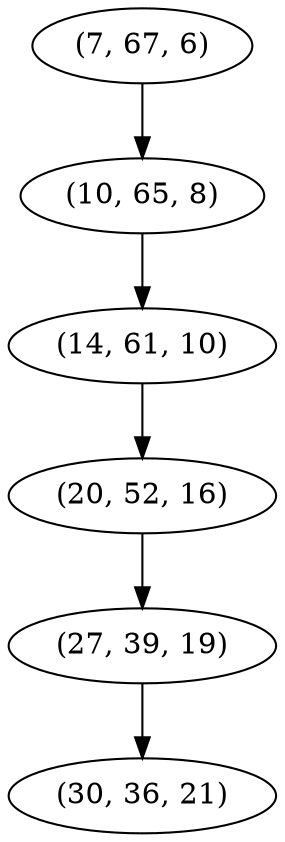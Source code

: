digraph tree {
    "(7, 67, 6)";
    "(10, 65, 8)";
    "(14, 61, 10)";
    "(20, 52, 16)";
    "(27, 39, 19)";
    "(30, 36, 21)";
    "(7, 67, 6)" -> "(10, 65, 8)";
    "(10, 65, 8)" -> "(14, 61, 10)";
    "(14, 61, 10)" -> "(20, 52, 16)";
    "(20, 52, 16)" -> "(27, 39, 19)";
    "(27, 39, 19)" -> "(30, 36, 21)";
}
